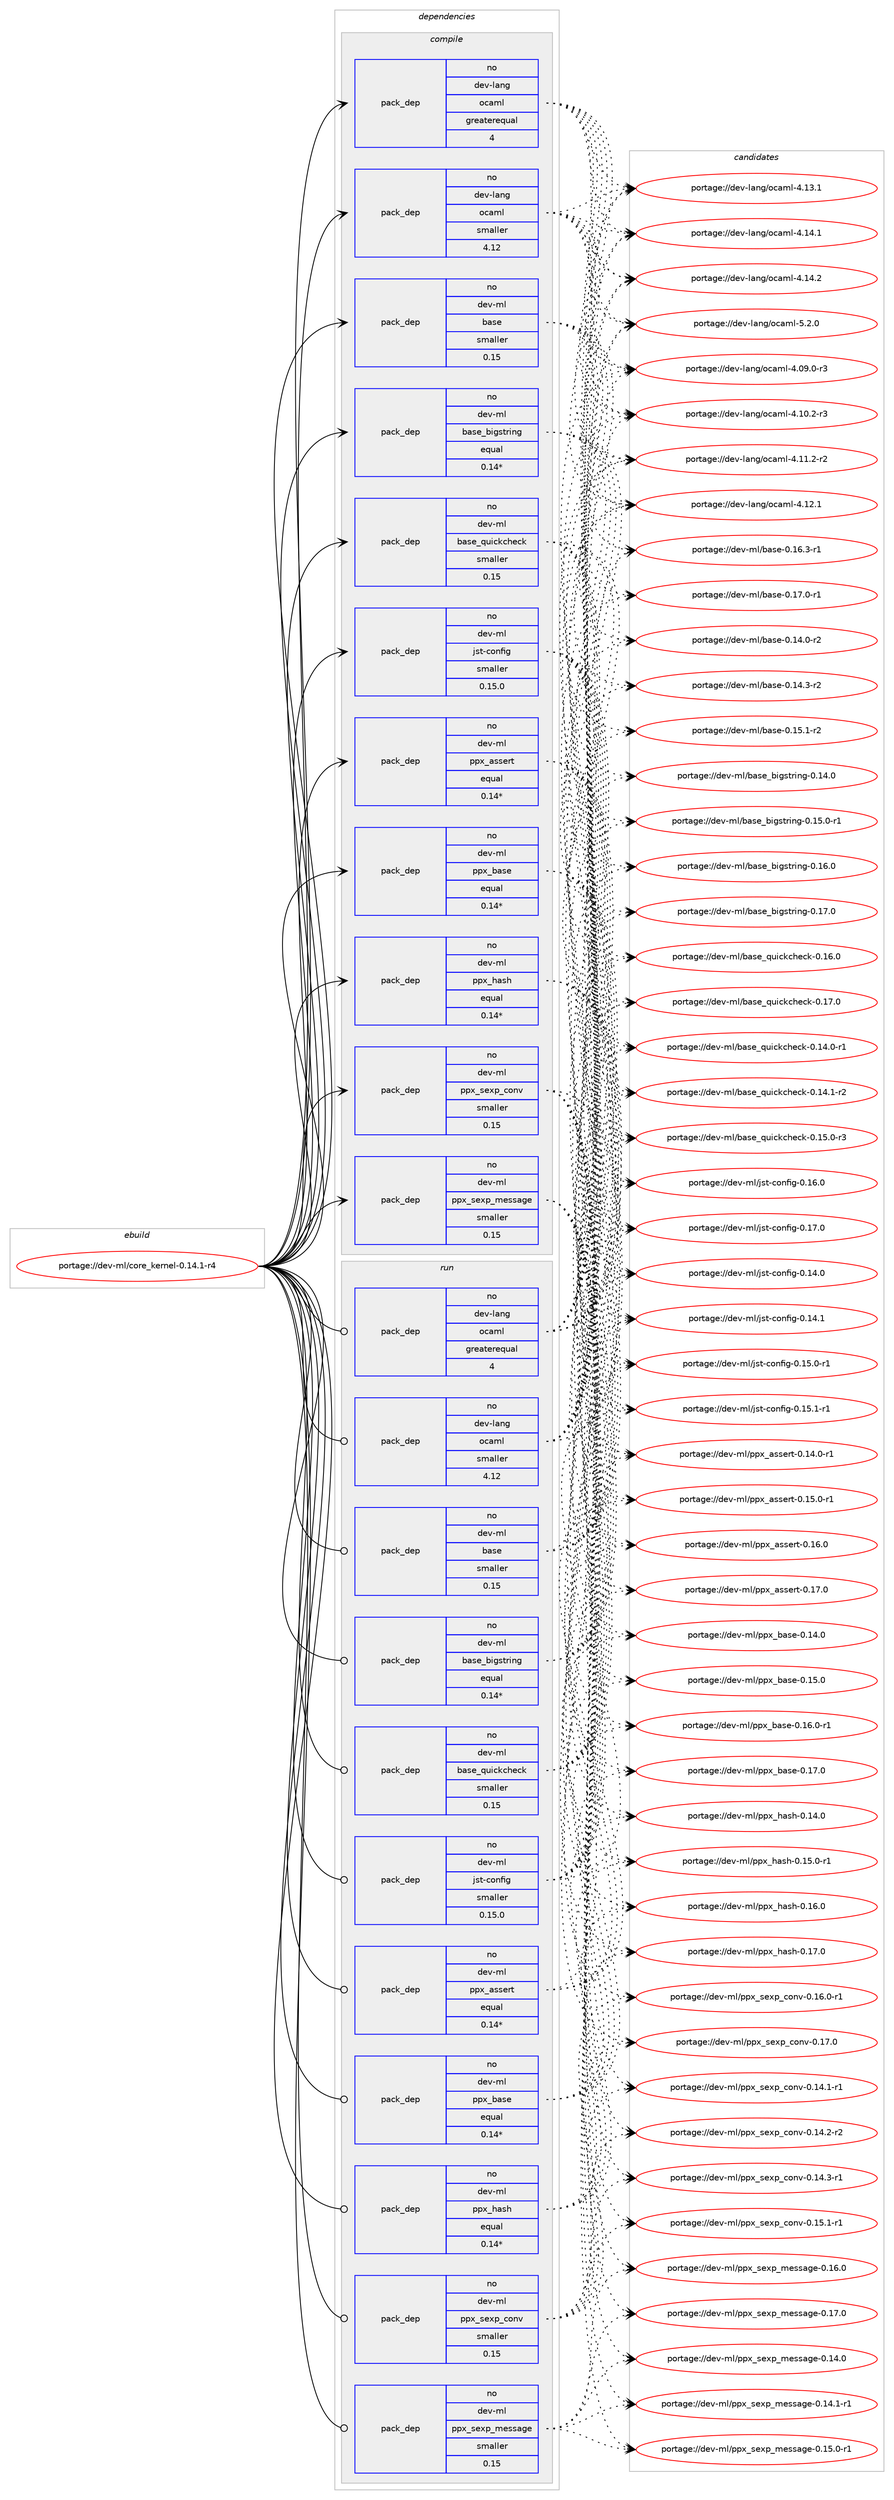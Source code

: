 digraph prolog {

# *************
# Graph options
# *************

newrank=true;
concentrate=true;
compound=true;
graph [rankdir=LR,fontname=Helvetica,fontsize=10,ranksep=1.5];#, ranksep=2.5, nodesep=0.2];
edge  [arrowhead=vee];
node  [fontname=Helvetica,fontsize=10];

# **********
# The ebuild
# **********

subgraph cluster_leftcol {
color=gray;
rank=same;
label=<<i>ebuild</i>>;
id [label="portage://dev-ml/core_kernel-0.14.1-r4", color=red, width=4, href="../dev-ml/core_kernel-0.14.1-r4.svg"];
}

# ****************
# The dependencies
# ****************

subgraph cluster_midcol {
color=gray;
label=<<i>dependencies</i>>;
subgraph cluster_compile {
fillcolor="#eeeeee";
style=filled;
label=<<i>compile</i>>;
subgraph pack29955 {
dependency59555 [label=<<TABLE BORDER="0" CELLBORDER="1" CELLSPACING="0" CELLPADDING="4" WIDTH="220"><TR><TD ROWSPAN="6" CELLPADDING="30">pack_dep</TD></TR><TR><TD WIDTH="110">no</TD></TR><TR><TD>dev-lang</TD></TR><TR><TD>ocaml</TD></TR><TR><TD>greaterequal</TD></TR><TR><TD>4</TD></TR></TABLE>>, shape=none, color=blue];
}
id:e -> dependency59555:w [weight=20,style="solid",arrowhead="vee"];
subgraph pack29956 {
dependency59556 [label=<<TABLE BORDER="0" CELLBORDER="1" CELLSPACING="0" CELLPADDING="4" WIDTH="220"><TR><TD ROWSPAN="6" CELLPADDING="30">pack_dep</TD></TR><TR><TD WIDTH="110">no</TD></TR><TR><TD>dev-lang</TD></TR><TR><TD>ocaml</TD></TR><TR><TD>smaller</TD></TR><TR><TD>4.12</TD></TR></TABLE>>, shape=none, color=blue];
}
id:e -> dependency59556:w [weight=20,style="solid",arrowhead="vee"];
subgraph pack29957 {
dependency59557 [label=<<TABLE BORDER="0" CELLBORDER="1" CELLSPACING="0" CELLPADDING="4" WIDTH="220"><TR><TD ROWSPAN="6" CELLPADDING="30">pack_dep</TD></TR><TR><TD WIDTH="110">no</TD></TR><TR><TD>dev-ml</TD></TR><TR><TD>base</TD></TR><TR><TD>smaller</TD></TR><TR><TD>0.15</TD></TR></TABLE>>, shape=none, color=blue];
}
id:e -> dependency59557:w [weight=20,style="solid",arrowhead="vee"];
subgraph pack29958 {
dependency59558 [label=<<TABLE BORDER="0" CELLBORDER="1" CELLSPACING="0" CELLPADDING="4" WIDTH="220"><TR><TD ROWSPAN="6" CELLPADDING="30">pack_dep</TD></TR><TR><TD WIDTH="110">no</TD></TR><TR><TD>dev-ml</TD></TR><TR><TD>base_bigstring</TD></TR><TR><TD>equal</TD></TR><TR><TD>0.14*</TD></TR></TABLE>>, shape=none, color=blue];
}
id:e -> dependency59558:w [weight=20,style="solid",arrowhead="vee"];
subgraph pack29959 {
dependency59559 [label=<<TABLE BORDER="0" CELLBORDER="1" CELLSPACING="0" CELLPADDING="4" WIDTH="220"><TR><TD ROWSPAN="6" CELLPADDING="30">pack_dep</TD></TR><TR><TD WIDTH="110">no</TD></TR><TR><TD>dev-ml</TD></TR><TR><TD>base_quickcheck</TD></TR><TR><TD>smaller</TD></TR><TR><TD>0.15</TD></TR></TABLE>>, shape=none, color=blue];
}
id:e -> dependency59559:w [weight=20,style="solid",arrowhead="vee"];
# *** BEGIN UNKNOWN DEPENDENCY TYPE (TODO) ***
# id -> package_dependency(portage://dev-ml/core_kernel-0.14.1-r4,install,no,dev-ml,bin_prot,none,[,,],[slot(0),subslot(0.14.0)],[])
# *** END UNKNOWN DEPENDENCY TYPE (TODO) ***

# *** BEGIN UNKNOWN DEPENDENCY TYPE (TODO) ***
# id -> package_dependency(portage://dev-ml/core_kernel-0.14.1-r4,install,no,dev-ml,dune,none,[,,],any_same_slot,[])
# *** END UNKNOWN DEPENDENCY TYPE (TODO) ***

# *** BEGIN UNKNOWN DEPENDENCY TYPE (TODO) ***
# id -> package_dependency(portage://dev-ml/core_kernel-0.14.1-r4,install,no,dev-ml,fieldslib,none,[,,],[slot(0),subslot(0.14.0)],[])
# *** END UNKNOWN DEPENDENCY TYPE (TODO) ***

# *** BEGIN UNKNOWN DEPENDENCY TYPE (TODO) ***
# id -> package_dependency(portage://dev-ml/core_kernel-0.14.1-r4,install,no,dev-ml,jane-street-headers,none,[,,],[slot(0),subslot(0.14.0)],[])
# *** END UNKNOWN DEPENDENCY TYPE (TODO) ***

subgraph pack29960 {
dependency59560 [label=<<TABLE BORDER="0" CELLBORDER="1" CELLSPACING="0" CELLPADDING="4" WIDTH="220"><TR><TD ROWSPAN="6" CELLPADDING="30">pack_dep</TD></TR><TR><TD WIDTH="110">no</TD></TR><TR><TD>dev-ml</TD></TR><TR><TD>jst-config</TD></TR><TR><TD>smaller</TD></TR><TR><TD>0.15.0</TD></TR></TABLE>>, shape=none, color=blue];
}
id:e -> dependency59560:w [weight=20,style="solid",arrowhead="vee"];
# *** BEGIN UNKNOWN DEPENDENCY TYPE (TODO) ***
# id -> package_dependency(portage://dev-ml/core_kernel-0.14.1-r4,install,no,dev-ml,ocaml-migrate-parsetree,none,[,,],any_same_slot,[])
# *** END UNKNOWN DEPENDENCY TYPE (TODO) ***

subgraph pack29961 {
dependency59561 [label=<<TABLE BORDER="0" CELLBORDER="1" CELLSPACING="0" CELLPADDING="4" WIDTH="220"><TR><TD ROWSPAN="6" CELLPADDING="30">pack_dep</TD></TR><TR><TD WIDTH="110">no</TD></TR><TR><TD>dev-ml</TD></TR><TR><TD>ppx_assert</TD></TR><TR><TD>equal</TD></TR><TR><TD>0.14*</TD></TR></TABLE>>, shape=none, color=blue];
}
id:e -> dependency59561:w [weight=20,style="solid",arrowhead="vee"];
subgraph pack29962 {
dependency59562 [label=<<TABLE BORDER="0" CELLBORDER="1" CELLSPACING="0" CELLPADDING="4" WIDTH="220"><TR><TD ROWSPAN="6" CELLPADDING="30">pack_dep</TD></TR><TR><TD WIDTH="110">no</TD></TR><TR><TD>dev-ml</TD></TR><TR><TD>ppx_base</TD></TR><TR><TD>equal</TD></TR><TR><TD>0.14*</TD></TR></TABLE>>, shape=none, color=blue];
}
id:e -> dependency59562:w [weight=20,style="solid",arrowhead="vee"];
subgraph pack29963 {
dependency59563 [label=<<TABLE BORDER="0" CELLBORDER="1" CELLSPACING="0" CELLPADDING="4" WIDTH="220"><TR><TD ROWSPAN="6" CELLPADDING="30">pack_dep</TD></TR><TR><TD WIDTH="110">no</TD></TR><TR><TD>dev-ml</TD></TR><TR><TD>ppx_hash</TD></TR><TR><TD>equal</TD></TR><TR><TD>0.14*</TD></TR></TABLE>>, shape=none, color=blue];
}
id:e -> dependency59563:w [weight=20,style="solid",arrowhead="vee"];
# *** BEGIN UNKNOWN DEPENDENCY TYPE (TODO) ***
# id -> package_dependency(portage://dev-ml/core_kernel-0.14.1-r4,install,no,dev-ml,ppx_inline_test,none,[,,],[slot(0),subslot(0.14.1)],[])
# *** END UNKNOWN DEPENDENCY TYPE (TODO) ***

# *** BEGIN UNKNOWN DEPENDENCY TYPE (TODO) ***
# id -> package_dependency(portage://dev-ml/core_kernel-0.14.1-r4,install,no,dev-ml,ppx_jane,none,[,,],[slot(0),subslot(0.14.0)],[])
# *** END UNKNOWN DEPENDENCY TYPE (TODO) ***

subgraph pack29964 {
dependency59564 [label=<<TABLE BORDER="0" CELLBORDER="1" CELLSPACING="0" CELLPADDING="4" WIDTH="220"><TR><TD ROWSPAN="6" CELLPADDING="30">pack_dep</TD></TR><TR><TD WIDTH="110">no</TD></TR><TR><TD>dev-ml</TD></TR><TR><TD>ppx_sexp_conv</TD></TR><TR><TD>smaller</TD></TR><TR><TD>0.15</TD></TR></TABLE>>, shape=none, color=blue];
}
id:e -> dependency59564:w [weight=20,style="solid",arrowhead="vee"];
subgraph pack29965 {
dependency59565 [label=<<TABLE BORDER="0" CELLBORDER="1" CELLSPACING="0" CELLPADDING="4" WIDTH="220"><TR><TD ROWSPAN="6" CELLPADDING="30">pack_dep</TD></TR><TR><TD WIDTH="110">no</TD></TR><TR><TD>dev-ml</TD></TR><TR><TD>ppx_sexp_message</TD></TR><TR><TD>smaller</TD></TR><TR><TD>0.15</TD></TR></TABLE>>, shape=none, color=blue];
}
id:e -> dependency59565:w [weight=20,style="solid",arrowhead="vee"];
# *** BEGIN UNKNOWN DEPENDENCY TYPE (TODO) ***
# id -> package_dependency(portage://dev-ml/core_kernel-0.14.1-r4,install,no,dev-ml,sexplib,none,[,,],[slot(0),subslot(0.14.0)],[])
# *** END UNKNOWN DEPENDENCY TYPE (TODO) ***

# *** BEGIN UNKNOWN DEPENDENCY TYPE (TODO) ***
# id -> package_dependency(portage://dev-ml/core_kernel-0.14.1-r4,install,no,dev-ml,splittable_random,none,[,,],[slot(0),subslot(0.14.0)],[])
# *** END UNKNOWN DEPENDENCY TYPE (TODO) ***

# *** BEGIN UNKNOWN DEPENDENCY TYPE (TODO) ***
# id -> package_dependency(portage://dev-ml/core_kernel-0.14.1-r4,install,no,dev-ml,stdio,none,[,,],[slot(0),subslot(0.14.0)],[])
# *** END UNKNOWN DEPENDENCY TYPE (TODO) ***

# *** BEGIN UNKNOWN DEPENDENCY TYPE (TODO) ***
# id -> package_dependency(portage://dev-ml/core_kernel-0.14.1-r4,install,no,dev-ml,time_now,none,[,,],[slot(0),subslot(0.14.0)],[])
# *** END UNKNOWN DEPENDENCY TYPE (TODO) ***

# *** BEGIN UNKNOWN DEPENDENCY TYPE (TODO) ***
# id -> package_dependency(portage://dev-ml/core_kernel-0.14.1-r4,install,no,dev-ml,typerep,none,[,,],[slot(0),subslot(0.14.0)],[])
# *** END UNKNOWN DEPENDENCY TYPE (TODO) ***

# *** BEGIN UNKNOWN DEPENDENCY TYPE (TODO) ***
# id -> package_dependency(portage://dev-ml/core_kernel-0.14.1-r4,install,no,dev-ml,variantslib,none,[,,],[slot(0),subslot(0.14.0)],[])
# *** END UNKNOWN DEPENDENCY TYPE (TODO) ***

}
subgraph cluster_compileandrun {
fillcolor="#eeeeee";
style=filled;
label=<<i>compile and run</i>>;
}
subgraph cluster_run {
fillcolor="#eeeeee";
style=filled;
label=<<i>run</i>>;
subgraph pack29966 {
dependency59566 [label=<<TABLE BORDER="0" CELLBORDER="1" CELLSPACING="0" CELLPADDING="4" WIDTH="220"><TR><TD ROWSPAN="6" CELLPADDING="30">pack_dep</TD></TR><TR><TD WIDTH="110">no</TD></TR><TR><TD>dev-lang</TD></TR><TR><TD>ocaml</TD></TR><TR><TD>greaterequal</TD></TR><TR><TD>4</TD></TR></TABLE>>, shape=none, color=blue];
}
id:e -> dependency59566:w [weight=20,style="solid",arrowhead="odot"];
subgraph pack29967 {
dependency59567 [label=<<TABLE BORDER="0" CELLBORDER="1" CELLSPACING="0" CELLPADDING="4" WIDTH="220"><TR><TD ROWSPAN="6" CELLPADDING="30">pack_dep</TD></TR><TR><TD WIDTH="110">no</TD></TR><TR><TD>dev-lang</TD></TR><TR><TD>ocaml</TD></TR><TR><TD>smaller</TD></TR><TR><TD>4.12</TD></TR></TABLE>>, shape=none, color=blue];
}
id:e -> dependency59567:w [weight=20,style="solid",arrowhead="odot"];
subgraph pack29968 {
dependency59568 [label=<<TABLE BORDER="0" CELLBORDER="1" CELLSPACING="0" CELLPADDING="4" WIDTH="220"><TR><TD ROWSPAN="6" CELLPADDING="30">pack_dep</TD></TR><TR><TD WIDTH="110">no</TD></TR><TR><TD>dev-ml</TD></TR><TR><TD>base</TD></TR><TR><TD>smaller</TD></TR><TR><TD>0.15</TD></TR></TABLE>>, shape=none, color=blue];
}
id:e -> dependency59568:w [weight=20,style="solid",arrowhead="odot"];
subgraph pack29969 {
dependency59569 [label=<<TABLE BORDER="0" CELLBORDER="1" CELLSPACING="0" CELLPADDING="4" WIDTH="220"><TR><TD ROWSPAN="6" CELLPADDING="30">pack_dep</TD></TR><TR><TD WIDTH="110">no</TD></TR><TR><TD>dev-ml</TD></TR><TR><TD>base_bigstring</TD></TR><TR><TD>equal</TD></TR><TR><TD>0.14*</TD></TR></TABLE>>, shape=none, color=blue];
}
id:e -> dependency59569:w [weight=20,style="solid",arrowhead="odot"];
subgraph pack29970 {
dependency59570 [label=<<TABLE BORDER="0" CELLBORDER="1" CELLSPACING="0" CELLPADDING="4" WIDTH="220"><TR><TD ROWSPAN="6" CELLPADDING="30">pack_dep</TD></TR><TR><TD WIDTH="110">no</TD></TR><TR><TD>dev-ml</TD></TR><TR><TD>base_quickcheck</TD></TR><TR><TD>smaller</TD></TR><TR><TD>0.15</TD></TR></TABLE>>, shape=none, color=blue];
}
id:e -> dependency59570:w [weight=20,style="solid",arrowhead="odot"];
# *** BEGIN UNKNOWN DEPENDENCY TYPE (TODO) ***
# id -> package_dependency(portage://dev-ml/core_kernel-0.14.1-r4,run,no,dev-ml,bin_prot,none,[,,],[slot(0),subslot(0.14.0)],[])
# *** END UNKNOWN DEPENDENCY TYPE (TODO) ***

# *** BEGIN UNKNOWN DEPENDENCY TYPE (TODO) ***
# id -> package_dependency(portage://dev-ml/core_kernel-0.14.1-r4,run,no,dev-ml,dune,none,[,,],any_same_slot,[])
# *** END UNKNOWN DEPENDENCY TYPE (TODO) ***

# *** BEGIN UNKNOWN DEPENDENCY TYPE (TODO) ***
# id -> package_dependency(portage://dev-ml/core_kernel-0.14.1-r4,run,no,dev-ml,fieldslib,none,[,,],[slot(0),subslot(0.14.0)],[])
# *** END UNKNOWN DEPENDENCY TYPE (TODO) ***

# *** BEGIN UNKNOWN DEPENDENCY TYPE (TODO) ***
# id -> package_dependency(portage://dev-ml/core_kernel-0.14.1-r4,run,no,dev-ml,jane-street-headers,none,[,,],[slot(0),subslot(0.14.0)],[])
# *** END UNKNOWN DEPENDENCY TYPE (TODO) ***

subgraph pack29971 {
dependency59571 [label=<<TABLE BORDER="0" CELLBORDER="1" CELLSPACING="0" CELLPADDING="4" WIDTH="220"><TR><TD ROWSPAN="6" CELLPADDING="30">pack_dep</TD></TR><TR><TD WIDTH="110">no</TD></TR><TR><TD>dev-ml</TD></TR><TR><TD>jst-config</TD></TR><TR><TD>smaller</TD></TR><TR><TD>0.15.0</TD></TR></TABLE>>, shape=none, color=blue];
}
id:e -> dependency59571:w [weight=20,style="solid",arrowhead="odot"];
# *** BEGIN UNKNOWN DEPENDENCY TYPE (TODO) ***
# id -> package_dependency(portage://dev-ml/core_kernel-0.14.1-r4,run,no,dev-ml,ocaml-migrate-parsetree,none,[,,],any_same_slot,[])
# *** END UNKNOWN DEPENDENCY TYPE (TODO) ***

subgraph pack29972 {
dependency59572 [label=<<TABLE BORDER="0" CELLBORDER="1" CELLSPACING="0" CELLPADDING="4" WIDTH="220"><TR><TD ROWSPAN="6" CELLPADDING="30">pack_dep</TD></TR><TR><TD WIDTH="110">no</TD></TR><TR><TD>dev-ml</TD></TR><TR><TD>ppx_assert</TD></TR><TR><TD>equal</TD></TR><TR><TD>0.14*</TD></TR></TABLE>>, shape=none, color=blue];
}
id:e -> dependency59572:w [weight=20,style="solid",arrowhead="odot"];
subgraph pack29973 {
dependency59573 [label=<<TABLE BORDER="0" CELLBORDER="1" CELLSPACING="0" CELLPADDING="4" WIDTH="220"><TR><TD ROWSPAN="6" CELLPADDING="30">pack_dep</TD></TR><TR><TD WIDTH="110">no</TD></TR><TR><TD>dev-ml</TD></TR><TR><TD>ppx_base</TD></TR><TR><TD>equal</TD></TR><TR><TD>0.14*</TD></TR></TABLE>>, shape=none, color=blue];
}
id:e -> dependency59573:w [weight=20,style="solid",arrowhead="odot"];
subgraph pack29974 {
dependency59574 [label=<<TABLE BORDER="0" CELLBORDER="1" CELLSPACING="0" CELLPADDING="4" WIDTH="220"><TR><TD ROWSPAN="6" CELLPADDING="30">pack_dep</TD></TR><TR><TD WIDTH="110">no</TD></TR><TR><TD>dev-ml</TD></TR><TR><TD>ppx_hash</TD></TR><TR><TD>equal</TD></TR><TR><TD>0.14*</TD></TR></TABLE>>, shape=none, color=blue];
}
id:e -> dependency59574:w [weight=20,style="solid",arrowhead="odot"];
# *** BEGIN UNKNOWN DEPENDENCY TYPE (TODO) ***
# id -> package_dependency(portage://dev-ml/core_kernel-0.14.1-r4,run,no,dev-ml,ppx_inline_test,none,[,,],[slot(0),subslot(0.14.1)],[])
# *** END UNKNOWN DEPENDENCY TYPE (TODO) ***

# *** BEGIN UNKNOWN DEPENDENCY TYPE (TODO) ***
# id -> package_dependency(portage://dev-ml/core_kernel-0.14.1-r4,run,no,dev-ml,ppx_jane,none,[,,],[slot(0),subslot(0.14.0)],[])
# *** END UNKNOWN DEPENDENCY TYPE (TODO) ***

subgraph pack29975 {
dependency59575 [label=<<TABLE BORDER="0" CELLBORDER="1" CELLSPACING="0" CELLPADDING="4" WIDTH="220"><TR><TD ROWSPAN="6" CELLPADDING="30">pack_dep</TD></TR><TR><TD WIDTH="110">no</TD></TR><TR><TD>dev-ml</TD></TR><TR><TD>ppx_sexp_conv</TD></TR><TR><TD>smaller</TD></TR><TR><TD>0.15</TD></TR></TABLE>>, shape=none, color=blue];
}
id:e -> dependency59575:w [weight=20,style="solid",arrowhead="odot"];
subgraph pack29976 {
dependency59576 [label=<<TABLE BORDER="0" CELLBORDER="1" CELLSPACING="0" CELLPADDING="4" WIDTH="220"><TR><TD ROWSPAN="6" CELLPADDING="30">pack_dep</TD></TR><TR><TD WIDTH="110">no</TD></TR><TR><TD>dev-ml</TD></TR><TR><TD>ppx_sexp_message</TD></TR><TR><TD>smaller</TD></TR><TR><TD>0.15</TD></TR></TABLE>>, shape=none, color=blue];
}
id:e -> dependency59576:w [weight=20,style="solid",arrowhead="odot"];
# *** BEGIN UNKNOWN DEPENDENCY TYPE (TODO) ***
# id -> package_dependency(portage://dev-ml/core_kernel-0.14.1-r4,run,no,dev-ml,sexplib,none,[,,],[slot(0),subslot(0.14.0)],[])
# *** END UNKNOWN DEPENDENCY TYPE (TODO) ***

# *** BEGIN UNKNOWN DEPENDENCY TYPE (TODO) ***
# id -> package_dependency(portage://dev-ml/core_kernel-0.14.1-r4,run,no,dev-ml,splittable_random,none,[,,],[slot(0),subslot(0.14.0)],[])
# *** END UNKNOWN DEPENDENCY TYPE (TODO) ***

# *** BEGIN UNKNOWN DEPENDENCY TYPE (TODO) ***
# id -> package_dependency(portage://dev-ml/core_kernel-0.14.1-r4,run,no,dev-ml,stdio,none,[,,],[slot(0),subslot(0.14.0)],[])
# *** END UNKNOWN DEPENDENCY TYPE (TODO) ***

# *** BEGIN UNKNOWN DEPENDENCY TYPE (TODO) ***
# id -> package_dependency(portage://dev-ml/core_kernel-0.14.1-r4,run,no,dev-ml,time_now,none,[,,],[slot(0),subslot(0.14.0)],[])
# *** END UNKNOWN DEPENDENCY TYPE (TODO) ***

# *** BEGIN UNKNOWN DEPENDENCY TYPE (TODO) ***
# id -> package_dependency(portage://dev-ml/core_kernel-0.14.1-r4,run,no,dev-ml,typerep,none,[,,],[slot(0),subslot(0.14.0)],[])
# *** END UNKNOWN DEPENDENCY TYPE (TODO) ***

# *** BEGIN UNKNOWN DEPENDENCY TYPE (TODO) ***
# id -> package_dependency(portage://dev-ml/core_kernel-0.14.1-r4,run,no,dev-ml,variantslib,none,[,,],[slot(0),subslot(0.14.0)],[])
# *** END UNKNOWN DEPENDENCY TYPE (TODO) ***

}
}

# **************
# The candidates
# **************

subgraph cluster_choices {
rank=same;
color=gray;
label=<<i>candidates</i>>;

subgraph choice29955 {
color=black;
nodesep=1;
choice1001011184510897110103471119997109108455246485746484511451 [label="portage://dev-lang/ocaml-4.09.0-r3", color=red, width=4,href="../dev-lang/ocaml-4.09.0-r3.svg"];
choice1001011184510897110103471119997109108455246494846504511451 [label="portage://dev-lang/ocaml-4.10.2-r3", color=red, width=4,href="../dev-lang/ocaml-4.10.2-r3.svg"];
choice1001011184510897110103471119997109108455246494946504511450 [label="portage://dev-lang/ocaml-4.11.2-r2", color=red, width=4,href="../dev-lang/ocaml-4.11.2-r2.svg"];
choice100101118451089711010347111999710910845524649504649 [label="portage://dev-lang/ocaml-4.12.1", color=red, width=4,href="../dev-lang/ocaml-4.12.1.svg"];
choice100101118451089711010347111999710910845524649514649 [label="portage://dev-lang/ocaml-4.13.1", color=red, width=4,href="../dev-lang/ocaml-4.13.1.svg"];
choice100101118451089711010347111999710910845524649524649 [label="portage://dev-lang/ocaml-4.14.1", color=red, width=4,href="../dev-lang/ocaml-4.14.1.svg"];
choice100101118451089711010347111999710910845524649524650 [label="portage://dev-lang/ocaml-4.14.2", color=red, width=4,href="../dev-lang/ocaml-4.14.2.svg"];
choice1001011184510897110103471119997109108455346504648 [label="portage://dev-lang/ocaml-5.2.0", color=red, width=4,href="../dev-lang/ocaml-5.2.0.svg"];
dependency59555:e -> choice1001011184510897110103471119997109108455246485746484511451:w [style=dotted,weight="100"];
dependency59555:e -> choice1001011184510897110103471119997109108455246494846504511451:w [style=dotted,weight="100"];
dependency59555:e -> choice1001011184510897110103471119997109108455246494946504511450:w [style=dotted,weight="100"];
dependency59555:e -> choice100101118451089711010347111999710910845524649504649:w [style=dotted,weight="100"];
dependency59555:e -> choice100101118451089711010347111999710910845524649514649:w [style=dotted,weight="100"];
dependency59555:e -> choice100101118451089711010347111999710910845524649524649:w [style=dotted,weight="100"];
dependency59555:e -> choice100101118451089711010347111999710910845524649524650:w [style=dotted,weight="100"];
dependency59555:e -> choice1001011184510897110103471119997109108455346504648:w [style=dotted,weight="100"];
}
subgraph choice29956 {
color=black;
nodesep=1;
choice1001011184510897110103471119997109108455246485746484511451 [label="portage://dev-lang/ocaml-4.09.0-r3", color=red, width=4,href="../dev-lang/ocaml-4.09.0-r3.svg"];
choice1001011184510897110103471119997109108455246494846504511451 [label="portage://dev-lang/ocaml-4.10.2-r3", color=red, width=4,href="../dev-lang/ocaml-4.10.2-r3.svg"];
choice1001011184510897110103471119997109108455246494946504511450 [label="portage://dev-lang/ocaml-4.11.2-r2", color=red, width=4,href="../dev-lang/ocaml-4.11.2-r2.svg"];
choice100101118451089711010347111999710910845524649504649 [label="portage://dev-lang/ocaml-4.12.1", color=red, width=4,href="../dev-lang/ocaml-4.12.1.svg"];
choice100101118451089711010347111999710910845524649514649 [label="portage://dev-lang/ocaml-4.13.1", color=red, width=4,href="../dev-lang/ocaml-4.13.1.svg"];
choice100101118451089711010347111999710910845524649524649 [label="portage://dev-lang/ocaml-4.14.1", color=red, width=4,href="../dev-lang/ocaml-4.14.1.svg"];
choice100101118451089711010347111999710910845524649524650 [label="portage://dev-lang/ocaml-4.14.2", color=red, width=4,href="../dev-lang/ocaml-4.14.2.svg"];
choice1001011184510897110103471119997109108455346504648 [label="portage://dev-lang/ocaml-5.2.0", color=red, width=4,href="../dev-lang/ocaml-5.2.0.svg"];
dependency59556:e -> choice1001011184510897110103471119997109108455246485746484511451:w [style=dotted,weight="100"];
dependency59556:e -> choice1001011184510897110103471119997109108455246494846504511451:w [style=dotted,weight="100"];
dependency59556:e -> choice1001011184510897110103471119997109108455246494946504511450:w [style=dotted,weight="100"];
dependency59556:e -> choice100101118451089711010347111999710910845524649504649:w [style=dotted,weight="100"];
dependency59556:e -> choice100101118451089711010347111999710910845524649514649:w [style=dotted,weight="100"];
dependency59556:e -> choice100101118451089711010347111999710910845524649524649:w [style=dotted,weight="100"];
dependency59556:e -> choice100101118451089711010347111999710910845524649524650:w [style=dotted,weight="100"];
dependency59556:e -> choice1001011184510897110103471119997109108455346504648:w [style=dotted,weight="100"];
}
subgraph choice29957 {
color=black;
nodesep=1;
choice10010111845109108479897115101454846495246484511450 [label="portage://dev-ml/base-0.14.0-r2", color=red, width=4,href="../dev-ml/base-0.14.0-r2.svg"];
choice10010111845109108479897115101454846495246514511450 [label="portage://dev-ml/base-0.14.3-r2", color=red, width=4,href="../dev-ml/base-0.14.3-r2.svg"];
choice10010111845109108479897115101454846495346494511450 [label="portage://dev-ml/base-0.15.1-r2", color=red, width=4,href="../dev-ml/base-0.15.1-r2.svg"];
choice10010111845109108479897115101454846495446514511449 [label="portage://dev-ml/base-0.16.3-r1", color=red, width=4,href="../dev-ml/base-0.16.3-r1.svg"];
choice10010111845109108479897115101454846495546484511449 [label="portage://dev-ml/base-0.17.0-r1", color=red, width=4,href="../dev-ml/base-0.17.0-r1.svg"];
dependency59557:e -> choice10010111845109108479897115101454846495246484511450:w [style=dotted,weight="100"];
dependency59557:e -> choice10010111845109108479897115101454846495246514511450:w [style=dotted,weight="100"];
dependency59557:e -> choice10010111845109108479897115101454846495346494511450:w [style=dotted,weight="100"];
dependency59557:e -> choice10010111845109108479897115101454846495446514511449:w [style=dotted,weight="100"];
dependency59557:e -> choice10010111845109108479897115101454846495546484511449:w [style=dotted,weight="100"];
}
subgraph choice29958 {
color=black;
nodesep=1;
choice10010111845109108479897115101959810510311511611410511010345484649524648 [label="portage://dev-ml/base_bigstring-0.14.0", color=red, width=4,href="../dev-ml/base_bigstring-0.14.0.svg"];
choice100101118451091084798971151019598105103115116114105110103454846495346484511449 [label="portage://dev-ml/base_bigstring-0.15.0-r1", color=red, width=4,href="../dev-ml/base_bigstring-0.15.0-r1.svg"];
choice10010111845109108479897115101959810510311511611410511010345484649544648 [label="portage://dev-ml/base_bigstring-0.16.0", color=red, width=4,href="../dev-ml/base_bigstring-0.16.0.svg"];
choice10010111845109108479897115101959810510311511611410511010345484649554648 [label="portage://dev-ml/base_bigstring-0.17.0", color=red, width=4,href="../dev-ml/base_bigstring-0.17.0.svg"];
dependency59558:e -> choice10010111845109108479897115101959810510311511611410511010345484649524648:w [style=dotted,weight="100"];
dependency59558:e -> choice100101118451091084798971151019598105103115116114105110103454846495346484511449:w [style=dotted,weight="100"];
dependency59558:e -> choice10010111845109108479897115101959810510311511611410511010345484649544648:w [style=dotted,weight="100"];
dependency59558:e -> choice10010111845109108479897115101959810510311511611410511010345484649554648:w [style=dotted,weight="100"];
}
subgraph choice29959 {
color=black;
nodesep=1;
choice1001011184510910847989711510195113117105991079910410199107454846495246484511449 [label="portage://dev-ml/base_quickcheck-0.14.0-r1", color=red, width=4,href="../dev-ml/base_quickcheck-0.14.0-r1.svg"];
choice1001011184510910847989711510195113117105991079910410199107454846495246494511450 [label="portage://dev-ml/base_quickcheck-0.14.1-r2", color=red, width=4,href="../dev-ml/base_quickcheck-0.14.1-r2.svg"];
choice1001011184510910847989711510195113117105991079910410199107454846495346484511451 [label="portage://dev-ml/base_quickcheck-0.15.0-r3", color=red, width=4,href="../dev-ml/base_quickcheck-0.15.0-r3.svg"];
choice100101118451091084798971151019511311710599107991041019910745484649544648 [label="portage://dev-ml/base_quickcheck-0.16.0", color=red, width=4,href="../dev-ml/base_quickcheck-0.16.0.svg"];
choice100101118451091084798971151019511311710599107991041019910745484649554648 [label="portage://dev-ml/base_quickcheck-0.17.0", color=red, width=4,href="../dev-ml/base_quickcheck-0.17.0.svg"];
dependency59559:e -> choice1001011184510910847989711510195113117105991079910410199107454846495246484511449:w [style=dotted,weight="100"];
dependency59559:e -> choice1001011184510910847989711510195113117105991079910410199107454846495246494511450:w [style=dotted,weight="100"];
dependency59559:e -> choice1001011184510910847989711510195113117105991079910410199107454846495346484511451:w [style=dotted,weight="100"];
dependency59559:e -> choice100101118451091084798971151019511311710599107991041019910745484649544648:w [style=dotted,weight="100"];
dependency59559:e -> choice100101118451091084798971151019511311710599107991041019910745484649554648:w [style=dotted,weight="100"];
}
subgraph choice29960 {
color=black;
nodesep=1;
choice1001011184510910847106115116459911111010210510345484649524648 [label="portage://dev-ml/jst-config-0.14.0", color=red, width=4,href="../dev-ml/jst-config-0.14.0.svg"];
choice1001011184510910847106115116459911111010210510345484649524649 [label="portage://dev-ml/jst-config-0.14.1", color=red, width=4,href="../dev-ml/jst-config-0.14.1.svg"];
choice10010111845109108471061151164599111110102105103454846495346484511449 [label="portage://dev-ml/jst-config-0.15.0-r1", color=red, width=4,href="../dev-ml/jst-config-0.15.0-r1.svg"];
choice10010111845109108471061151164599111110102105103454846495346494511449 [label="portage://dev-ml/jst-config-0.15.1-r1", color=red, width=4,href="../dev-ml/jst-config-0.15.1-r1.svg"];
choice1001011184510910847106115116459911111010210510345484649544648 [label="portage://dev-ml/jst-config-0.16.0", color=red, width=4,href="../dev-ml/jst-config-0.16.0.svg"];
choice1001011184510910847106115116459911111010210510345484649554648 [label="portage://dev-ml/jst-config-0.17.0", color=red, width=4,href="../dev-ml/jst-config-0.17.0.svg"];
dependency59560:e -> choice1001011184510910847106115116459911111010210510345484649524648:w [style=dotted,weight="100"];
dependency59560:e -> choice1001011184510910847106115116459911111010210510345484649524649:w [style=dotted,weight="100"];
dependency59560:e -> choice10010111845109108471061151164599111110102105103454846495346484511449:w [style=dotted,weight="100"];
dependency59560:e -> choice10010111845109108471061151164599111110102105103454846495346494511449:w [style=dotted,weight="100"];
dependency59560:e -> choice1001011184510910847106115116459911111010210510345484649544648:w [style=dotted,weight="100"];
dependency59560:e -> choice1001011184510910847106115116459911111010210510345484649554648:w [style=dotted,weight="100"];
}
subgraph choice29961 {
color=black;
nodesep=1;
choice10010111845109108471121121209597115115101114116454846495246484511449 [label="portage://dev-ml/ppx_assert-0.14.0-r1", color=red, width=4,href="../dev-ml/ppx_assert-0.14.0-r1.svg"];
choice10010111845109108471121121209597115115101114116454846495346484511449 [label="portage://dev-ml/ppx_assert-0.15.0-r1", color=red, width=4,href="../dev-ml/ppx_assert-0.15.0-r1.svg"];
choice1001011184510910847112112120959711511510111411645484649544648 [label="portage://dev-ml/ppx_assert-0.16.0", color=red, width=4,href="../dev-ml/ppx_assert-0.16.0.svg"];
choice1001011184510910847112112120959711511510111411645484649554648 [label="portage://dev-ml/ppx_assert-0.17.0", color=red, width=4,href="../dev-ml/ppx_assert-0.17.0.svg"];
dependency59561:e -> choice10010111845109108471121121209597115115101114116454846495246484511449:w [style=dotted,weight="100"];
dependency59561:e -> choice10010111845109108471121121209597115115101114116454846495346484511449:w [style=dotted,weight="100"];
dependency59561:e -> choice1001011184510910847112112120959711511510111411645484649544648:w [style=dotted,weight="100"];
dependency59561:e -> choice1001011184510910847112112120959711511510111411645484649554648:w [style=dotted,weight="100"];
}
subgraph choice29962 {
color=black;
nodesep=1;
choice100101118451091084711211212095989711510145484649524648 [label="portage://dev-ml/ppx_base-0.14.0", color=red, width=4,href="../dev-ml/ppx_base-0.14.0.svg"];
choice100101118451091084711211212095989711510145484649534648 [label="portage://dev-ml/ppx_base-0.15.0", color=red, width=4,href="../dev-ml/ppx_base-0.15.0.svg"];
choice1001011184510910847112112120959897115101454846495446484511449 [label="portage://dev-ml/ppx_base-0.16.0-r1", color=red, width=4,href="../dev-ml/ppx_base-0.16.0-r1.svg"];
choice100101118451091084711211212095989711510145484649554648 [label="portage://dev-ml/ppx_base-0.17.0", color=red, width=4,href="../dev-ml/ppx_base-0.17.0.svg"];
dependency59562:e -> choice100101118451091084711211212095989711510145484649524648:w [style=dotted,weight="100"];
dependency59562:e -> choice100101118451091084711211212095989711510145484649534648:w [style=dotted,weight="100"];
dependency59562:e -> choice1001011184510910847112112120959897115101454846495446484511449:w [style=dotted,weight="100"];
dependency59562:e -> choice100101118451091084711211212095989711510145484649554648:w [style=dotted,weight="100"];
}
subgraph choice29963 {
color=black;
nodesep=1;
choice1001011184510910847112112120951049711510445484649524648 [label="portage://dev-ml/ppx_hash-0.14.0", color=red, width=4,href="../dev-ml/ppx_hash-0.14.0.svg"];
choice10010111845109108471121121209510497115104454846495346484511449 [label="portage://dev-ml/ppx_hash-0.15.0-r1", color=red, width=4,href="../dev-ml/ppx_hash-0.15.0-r1.svg"];
choice1001011184510910847112112120951049711510445484649544648 [label="portage://dev-ml/ppx_hash-0.16.0", color=red, width=4,href="../dev-ml/ppx_hash-0.16.0.svg"];
choice1001011184510910847112112120951049711510445484649554648 [label="portage://dev-ml/ppx_hash-0.17.0", color=red, width=4,href="../dev-ml/ppx_hash-0.17.0.svg"];
dependency59563:e -> choice1001011184510910847112112120951049711510445484649524648:w [style=dotted,weight="100"];
dependency59563:e -> choice10010111845109108471121121209510497115104454846495346484511449:w [style=dotted,weight="100"];
dependency59563:e -> choice1001011184510910847112112120951049711510445484649544648:w [style=dotted,weight="100"];
dependency59563:e -> choice1001011184510910847112112120951049711510445484649554648:w [style=dotted,weight="100"];
}
subgraph choice29964 {
color=black;
nodesep=1;
choice1001011184510910847112112120951151011201129599111110118454846495246494511449 [label="portage://dev-ml/ppx_sexp_conv-0.14.1-r1", color=red, width=4,href="../dev-ml/ppx_sexp_conv-0.14.1-r1.svg"];
choice1001011184510910847112112120951151011201129599111110118454846495246504511450 [label="portage://dev-ml/ppx_sexp_conv-0.14.2-r2", color=red, width=4,href="../dev-ml/ppx_sexp_conv-0.14.2-r2.svg"];
choice1001011184510910847112112120951151011201129599111110118454846495246514511449 [label="portage://dev-ml/ppx_sexp_conv-0.14.3-r1", color=red, width=4,href="../dev-ml/ppx_sexp_conv-0.14.3-r1.svg"];
choice1001011184510910847112112120951151011201129599111110118454846495346494511449 [label="portage://dev-ml/ppx_sexp_conv-0.15.1-r1", color=red, width=4,href="../dev-ml/ppx_sexp_conv-0.15.1-r1.svg"];
choice1001011184510910847112112120951151011201129599111110118454846495446484511449 [label="portage://dev-ml/ppx_sexp_conv-0.16.0-r1", color=red, width=4,href="../dev-ml/ppx_sexp_conv-0.16.0-r1.svg"];
choice100101118451091084711211212095115101120112959911111011845484649554648 [label="portage://dev-ml/ppx_sexp_conv-0.17.0", color=red, width=4,href="../dev-ml/ppx_sexp_conv-0.17.0.svg"];
dependency59564:e -> choice1001011184510910847112112120951151011201129599111110118454846495246494511449:w [style=dotted,weight="100"];
dependency59564:e -> choice1001011184510910847112112120951151011201129599111110118454846495246504511450:w [style=dotted,weight="100"];
dependency59564:e -> choice1001011184510910847112112120951151011201129599111110118454846495246514511449:w [style=dotted,weight="100"];
dependency59564:e -> choice1001011184510910847112112120951151011201129599111110118454846495346494511449:w [style=dotted,weight="100"];
dependency59564:e -> choice1001011184510910847112112120951151011201129599111110118454846495446484511449:w [style=dotted,weight="100"];
dependency59564:e -> choice100101118451091084711211212095115101120112959911111011845484649554648:w [style=dotted,weight="100"];
}
subgraph choice29965 {
color=black;
nodesep=1;
choice100101118451091084711211212095115101120112951091011151159710310145484649524648 [label="portage://dev-ml/ppx_sexp_message-0.14.0", color=red, width=4,href="../dev-ml/ppx_sexp_message-0.14.0.svg"];
choice1001011184510910847112112120951151011201129510910111511597103101454846495246494511449 [label="portage://dev-ml/ppx_sexp_message-0.14.1-r1", color=red, width=4,href="../dev-ml/ppx_sexp_message-0.14.1-r1.svg"];
choice1001011184510910847112112120951151011201129510910111511597103101454846495346484511449 [label="portage://dev-ml/ppx_sexp_message-0.15.0-r1", color=red, width=4,href="../dev-ml/ppx_sexp_message-0.15.0-r1.svg"];
choice100101118451091084711211212095115101120112951091011151159710310145484649544648 [label="portage://dev-ml/ppx_sexp_message-0.16.0", color=red, width=4,href="../dev-ml/ppx_sexp_message-0.16.0.svg"];
choice100101118451091084711211212095115101120112951091011151159710310145484649554648 [label="portage://dev-ml/ppx_sexp_message-0.17.0", color=red, width=4,href="../dev-ml/ppx_sexp_message-0.17.0.svg"];
dependency59565:e -> choice100101118451091084711211212095115101120112951091011151159710310145484649524648:w [style=dotted,weight="100"];
dependency59565:e -> choice1001011184510910847112112120951151011201129510910111511597103101454846495246494511449:w [style=dotted,weight="100"];
dependency59565:e -> choice1001011184510910847112112120951151011201129510910111511597103101454846495346484511449:w [style=dotted,weight="100"];
dependency59565:e -> choice100101118451091084711211212095115101120112951091011151159710310145484649544648:w [style=dotted,weight="100"];
dependency59565:e -> choice100101118451091084711211212095115101120112951091011151159710310145484649554648:w [style=dotted,weight="100"];
}
subgraph choice29966 {
color=black;
nodesep=1;
choice1001011184510897110103471119997109108455246485746484511451 [label="portage://dev-lang/ocaml-4.09.0-r3", color=red, width=4,href="../dev-lang/ocaml-4.09.0-r3.svg"];
choice1001011184510897110103471119997109108455246494846504511451 [label="portage://dev-lang/ocaml-4.10.2-r3", color=red, width=4,href="../dev-lang/ocaml-4.10.2-r3.svg"];
choice1001011184510897110103471119997109108455246494946504511450 [label="portage://dev-lang/ocaml-4.11.2-r2", color=red, width=4,href="../dev-lang/ocaml-4.11.2-r2.svg"];
choice100101118451089711010347111999710910845524649504649 [label="portage://dev-lang/ocaml-4.12.1", color=red, width=4,href="../dev-lang/ocaml-4.12.1.svg"];
choice100101118451089711010347111999710910845524649514649 [label="portage://dev-lang/ocaml-4.13.1", color=red, width=4,href="../dev-lang/ocaml-4.13.1.svg"];
choice100101118451089711010347111999710910845524649524649 [label="portage://dev-lang/ocaml-4.14.1", color=red, width=4,href="../dev-lang/ocaml-4.14.1.svg"];
choice100101118451089711010347111999710910845524649524650 [label="portage://dev-lang/ocaml-4.14.2", color=red, width=4,href="../dev-lang/ocaml-4.14.2.svg"];
choice1001011184510897110103471119997109108455346504648 [label="portage://dev-lang/ocaml-5.2.0", color=red, width=4,href="../dev-lang/ocaml-5.2.0.svg"];
dependency59566:e -> choice1001011184510897110103471119997109108455246485746484511451:w [style=dotted,weight="100"];
dependency59566:e -> choice1001011184510897110103471119997109108455246494846504511451:w [style=dotted,weight="100"];
dependency59566:e -> choice1001011184510897110103471119997109108455246494946504511450:w [style=dotted,weight="100"];
dependency59566:e -> choice100101118451089711010347111999710910845524649504649:w [style=dotted,weight="100"];
dependency59566:e -> choice100101118451089711010347111999710910845524649514649:w [style=dotted,weight="100"];
dependency59566:e -> choice100101118451089711010347111999710910845524649524649:w [style=dotted,weight="100"];
dependency59566:e -> choice100101118451089711010347111999710910845524649524650:w [style=dotted,weight="100"];
dependency59566:e -> choice1001011184510897110103471119997109108455346504648:w [style=dotted,weight="100"];
}
subgraph choice29967 {
color=black;
nodesep=1;
choice1001011184510897110103471119997109108455246485746484511451 [label="portage://dev-lang/ocaml-4.09.0-r3", color=red, width=4,href="../dev-lang/ocaml-4.09.0-r3.svg"];
choice1001011184510897110103471119997109108455246494846504511451 [label="portage://dev-lang/ocaml-4.10.2-r3", color=red, width=4,href="../dev-lang/ocaml-4.10.2-r3.svg"];
choice1001011184510897110103471119997109108455246494946504511450 [label="portage://dev-lang/ocaml-4.11.2-r2", color=red, width=4,href="../dev-lang/ocaml-4.11.2-r2.svg"];
choice100101118451089711010347111999710910845524649504649 [label="portage://dev-lang/ocaml-4.12.1", color=red, width=4,href="../dev-lang/ocaml-4.12.1.svg"];
choice100101118451089711010347111999710910845524649514649 [label="portage://dev-lang/ocaml-4.13.1", color=red, width=4,href="../dev-lang/ocaml-4.13.1.svg"];
choice100101118451089711010347111999710910845524649524649 [label="portage://dev-lang/ocaml-4.14.1", color=red, width=4,href="../dev-lang/ocaml-4.14.1.svg"];
choice100101118451089711010347111999710910845524649524650 [label="portage://dev-lang/ocaml-4.14.2", color=red, width=4,href="../dev-lang/ocaml-4.14.2.svg"];
choice1001011184510897110103471119997109108455346504648 [label="portage://dev-lang/ocaml-5.2.0", color=red, width=4,href="../dev-lang/ocaml-5.2.0.svg"];
dependency59567:e -> choice1001011184510897110103471119997109108455246485746484511451:w [style=dotted,weight="100"];
dependency59567:e -> choice1001011184510897110103471119997109108455246494846504511451:w [style=dotted,weight="100"];
dependency59567:e -> choice1001011184510897110103471119997109108455246494946504511450:w [style=dotted,weight="100"];
dependency59567:e -> choice100101118451089711010347111999710910845524649504649:w [style=dotted,weight="100"];
dependency59567:e -> choice100101118451089711010347111999710910845524649514649:w [style=dotted,weight="100"];
dependency59567:e -> choice100101118451089711010347111999710910845524649524649:w [style=dotted,weight="100"];
dependency59567:e -> choice100101118451089711010347111999710910845524649524650:w [style=dotted,weight="100"];
dependency59567:e -> choice1001011184510897110103471119997109108455346504648:w [style=dotted,weight="100"];
}
subgraph choice29968 {
color=black;
nodesep=1;
choice10010111845109108479897115101454846495246484511450 [label="portage://dev-ml/base-0.14.0-r2", color=red, width=4,href="../dev-ml/base-0.14.0-r2.svg"];
choice10010111845109108479897115101454846495246514511450 [label="portage://dev-ml/base-0.14.3-r2", color=red, width=4,href="../dev-ml/base-0.14.3-r2.svg"];
choice10010111845109108479897115101454846495346494511450 [label="portage://dev-ml/base-0.15.1-r2", color=red, width=4,href="../dev-ml/base-0.15.1-r2.svg"];
choice10010111845109108479897115101454846495446514511449 [label="portage://dev-ml/base-0.16.3-r1", color=red, width=4,href="../dev-ml/base-0.16.3-r1.svg"];
choice10010111845109108479897115101454846495546484511449 [label="portage://dev-ml/base-0.17.0-r1", color=red, width=4,href="../dev-ml/base-0.17.0-r1.svg"];
dependency59568:e -> choice10010111845109108479897115101454846495246484511450:w [style=dotted,weight="100"];
dependency59568:e -> choice10010111845109108479897115101454846495246514511450:w [style=dotted,weight="100"];
dependency59568:e -> choice10010111845109108479897115101454846495346494511450:w [style=dotted,weight="100"];
dependency59568:e -> choice10010111845109108479897115101454846495446514511449:w [style=dotted,weight="100"];
dependency59568:e -> choice10010111845109108479897115101454846495546484511449:w [style=dotted,weight="100"];
}
subgraph choice29969 {
color=black;
nodesep=1;
choice10010111845109108479897115101959810510311511611410511010345484649524648 [label="portage://dev-ml/base_bigstring-0.14.0", color=red, width=4,href="../dev-ml/base_bigstring-0.14.0.svg"];
choice100101118451091084798971151019598105103115116114105110103454846495346484511449 [label="portage://dev-ml/base_bigstring-0.15.0-r1", color=red, width=4,href="../dev-ml/base_bigstring-0.15.0-r1.svg"];
choice10010111845109108479897115101959810510311511611410511010345484649544648 [label="portage://dev-ml/base_bigstring-0.16.0", color=red, width=4,href="../dev-ml/base_bigstring-0.16.0.svg"];
choice10010111845109108479897115101959810510311511611410511010345484649554648 [label="portage://dev-ml/base_bigstring-0.17.0", color=red, width=4,href="../dev-ml/base_bigstring-0.17.0.svg"];
dependency59569:e -> choice10010111845109108479897115101959810510311511611410511010345484649524648:w [style=dotted,weight="100"];
dependency59569:e -> choice100101118451091084798971151019598105103115116114105110103454846495346484511449:w [style=dotted,weight="100"];
dependency59569:e -> choice10010111845109108479897115101959810510311511611410511010345484649544648:w [style=dotted,weight="100"];
dependency59569:e -> choice10010111845109108479897115101959810510311511611410511010345484649554648:w [style=dotted,weight="100"];
}
subgraph choice29970 {
color=black;
nodesep=1;
choice1001011184510910847989711510195113117105991079910410199107454846495246484511449 [label="portage://dev-ml/base_quickcheck-0.14.0-r1", color=red, width=4,href="../dev-ml/base_quickcheck-0.14.0-r1.svg"];
choice1001011184510910847989711510195113117105991079910410199107454846495246494511450 [label="portage://dev-ml/base_quickcheck-0.14.1-r2", color=red, width=4,href="../dev-ml/base_quickcheck-0.14.1-r2.svg"];
choice1001011184510910847989711510195113117105991079910410199107454846495346484511451 [label="portage://dev-ml/base_quickcheck-0.15.0-r3", color=red, width=4,href="../dev-ml/base_quickcheck-0.15.0-r3.svg"];
choice100101118451091084798971151019511311710599107991041019910745484649544648 [label="portage://dev-ml/base_quickcheck-0.16.0", color=red, width=4,href="../dev-ml/base_quickcheck-0.16.0.svg"];
choice100101118451091084798971151019511311710599107991041019910745484649554648 [label="portage://dev-ml/base_quickcheck-0.17.0", color=red, width=4,href="../dev-ml/base_quickcheck-0.17.0.svg"];
dependency59570:e -> choice1001011184510910847989711510195113117105991079910410199107454846495246484511449:w [style=dotted,weight="100"];
dependency59570:e -> choice1001011184510910847989711510195113117105991079910410199107454846495246494511450:w [style=dotted,weight="100"];
dependency59570:e -> choice1001011184510910847989711510195113117105991079910410199107454846495346484511451:w [style=dotted,weight="100"];
dependency59570:e -> choice100101118451091084798971151019511311710599107991041019910745484649544648:w [style=dotted,weight="100"];
dependency59570:e -> choice100101118451091084798971151019511311710599107991041019910745484649554648:w [style=dotted,weight="100"];
}
subgraph choice29971 {
color=black;
nodesep=1;
choice1001011184510910847106115116459911111010210510345484649524648 [label="portage://dev-ml/jst-config-0.14.0", color=red, width=4,href="../dev-ml/jst-config-0.14.0.svg"];
choice1001011184510910847106115116459911111010210510345484649524649 [label="portage://dev-ml/jst-config-0.14.1", color=red, width=4,href="../dev-ml/jst-config-0.14.1.svg"];
choice10010111845109108471061151164599111110102105103454846495346484511449 [label="portage://dev-ml/jst-config-0.15.0-r1", color=red, width=4,href="../dev-ml/jst-config-0.15.0-r1.svg"];
choice10010111845109108471061151164599111110102105103454846495346494511449 [label="portage://dev-ml/jst-config-0.15.1-r1", color=red, width=4,href="../dev-ml/jst-config-0.15.1-r1.svg"];
choice1001011184510910847106115116459911111010210510345484649544648 [label="portage://dev-ml/jst-config-0.16.0", color=red, width=4,href="../dev-ml/jst-config-0.16.0.svg"];
choice1001011184510910847106115116459911111010210510345484649554648 [label="portage://dev-ml/jst-config-0.17.0", color=red, width=4,href="../dev-ml/jst-config-0.17.0.svg"];
dependency59571:e -> choice1001011184510910847106115116459911111010210510345484649524648:w [style=dotted,weight="100"];
dependency59571:e -> choice1001011184510910847106115116459911111010210510345484649524649:w [style=dotted,weight="100"];
dependency59571:e -> choice10010111845109108471061151164599111110102105103454846495346484511449:w [style=dotted,weight="100"];
dependency59571:e -> choice10010111845109108471061151164599111110102105103454846495346494511449:w [style=dotted,weight="100"];
dependency59571:e -> choice1001011184510910847106115116459911111010210510345484649544648:w [style=dotted,weight="100"];
dependency59571:e -> choice1001011184510910847106115116459911111010210510345484649554648:w [style=dotted,weight="100"];
}
subgraph choice29972 {
color=black;
nodesep=1;
choice10010111845109108471121121209597115115101114116454846495246484511449 [label="portage://dev-ml/ppx_assert-0.14.0-r1", color=red, width=4,href="../dev-ml/ppx_assert-0.14.0-r1.svg"];
choice10010111845109108471121121209597115115101114116454846495346484511449 [label="portage://dev-ml/ppx_assert-0.15.0-r1", color=red, width=4,href="../dev-ml/ppx_assert-0.15.0-r1.svg"];
choice1001011184510910847112112120959711511510111411645484649544648 [label="portage://dev-ml/ppx_assert-0.16.0", color=red, width=4,href="../dev-ml/ppx_assert-0.16.0.svg"];
choice1001011184510910847112112120959711511510111411645484649554648 [label="portage://dev-ml/ppx_assert-0.17.0", color=red, width=4,href="../dev-ml/ppx_assert-0.17.0.svg"];
dependency59572:e -> choice10010111845109108471121121209597115115101114116454846495246484511449:w [style=dotted,weight="100"];
dependency59572:e -> choice10010111845109108471121121209597115115101114116454846495346484511449:w [style=dotted,weight="100"];
dependency59572:e -> choice1001011184510910847112112120959711511510111411645484649544648:w [style=dotted,weight="100"];
dependency59572:e -> choice1001011184510910847112112120959711511510111411645484649554648:w [style=dotted,weight="100"];
}
subgraph choice29973 {
color=black;
nodesep=1;
choice100101118451091084711211212095989711510145484649524648 [label="portage://dev-ml/ppx_base-0.14.0", color=red, width=4,href="../dev-ml/ppx_base-0.14.0.svg"];
choice100101118451091084711211212095989711510145484649534648 [label="portage://dev-ml/ppx_base-0.15.0", color=red, width=4,href="../dev-ml/ppx_base-0.15.0.svg"];
choice1001011184510910847112112120959897115101454846495446484511449 [label="portage://dev-ml/ppx_base-0.16.0-r1", color=red, width=4,href="../dev-ml/ppx_base-0.16.0-r1.svg"];
choice100101118451091084711211212095989711510145484649554648 [label="portage://dev-ml/ppx_base-0.17.0", color=red, width=4,href="../dev-ml/ppx_base-0.17.0.svg"];
dependency59573:e -> choice100101118451091084711211212095989711510145484649524648:w [style=dotted,weight="100"];
dependency59573:e -> choice100101118451091084711211212095989711510145484649534648:w [style=dotted,weight="100"];
dependency59573:e -> choice1001011184510910847112112120959897115101454846495446484511449:w [style=dotted,weight="100"];
dependency59573:e -> choice100101118451091084711211212095989711510145484649554648:w [style=dotted,weight="100"];
}
subgraph choice29974 {
color=black;
nodesep=1;
choice1001011184510910847112112120951049711510445484649524648 [label="portage://dev-ml/ppx_hash-0.14.0", color=red, width=4,href="../dev-ml/ppx_hash-0.14.0.svg"];
choice10010111845109108471121121209510497115104454846495346484511449 [label="portage://dev-ml/ppx_hash-0.15.0-r1", color=red, width=4,href="../dev-ml/ppx_hash-0.15.0-r1.svg"];
choice1001011184510910847112112120951049711510445484649544648 [label="portage://dev-ml/ppx_hash-0.16.0", color=red, width=4,href="../dev-ml/ppx_hash-0.16.0.svg"];
choice1001011184510910847112112120951049711510445484649554648 [label="portage://dev-ml/ppx_hash-0.17.0", color=red, width=4,href="../dev-ml/ppx_hash-0.17.0.svg"];
dependency59574:e -> choice1001011184510910847112112120951049711510445484649524648:w [style=dotted,weight="100"];
dependency59574:e -> choice10010111845109108471121121209510497115104454846495346484511449:w [style=dotted,weight="100"];
dependency59574:e -> choice1001011184510910847112112120951049711510445484649544648:w [style=dotted,weight="100"];
dependency59574:e -> choice1001011184510910847112112120951049711510445484649554648:w [style=dotted,weight="100"];
}
subgraph choice29975 {
color=black;
nodesep=1;
choice1001011184510910847112112120951151011201129599111110118454846495246494511449 [label="portage://dev-ml/ppx_sexp_conv-0.14.1-r1", color=red, width=4,href="../dev-ml/ppx_sexp_conv-0.14.1-r1.svg"];
choice1001011184510910847112112120951151011201129599111110118454846495246504511450 [label="portage://dev-ml/ppx_sexp_conv-0.14.2-r2", color=red, width=4,href="../dev-ml/ppx_sexp_conv-0.14.2-r2.svg"];
choice1001011184510910847112112120951151011201129599111110118454846495246514511449 [label="portage://dev-ml/ppx_sexp_conv-0.14.3-r1", color=red, width=4,href="../dev-ml/ppx_sexp_conv-0.14.3-r1.svg"];
choice1001011184510910847112112120951151011201129599111110118454846495346494511449 [label="portage://dev-ml/ppx_sexp_conv-0.15.1-r1", color=red, width=4,href="../dev-ml/ppx_sexp_conv-0.15.1-r1.svg"];
choice1001011184510910847112112120951151011201129599111110118454846495446484511449 [label="portage://dev-ml/ppx_sexp_conv-0.16.0-r1", color=red, width=4,href="../dev-ml/ppx_sexp_conv-0.16.0-r1.svg"];
choice100101118451091084711211212095115101120112959911111011845484649554648 [label="portage://dev-ml/ppx_sexp_conv-0.17.0", color=red, width=4,href="../dev-ml/ppx_sexp_conv-0.17.0.svg"];
dependency59575:e -> choice1001011184510910847112112120951151011201129599111110118454846495246494511449:w [style=dotted,weight="100"];
dependency59575:e -> choice1001011184510910847112112120951151011201129599111110118454846495246504511450:w [style=dotted,weight="100"];
dependency59575:e -> choice1001011184510910847112112120951151011201129599111110118454846495246514511449:w [style=dotted,weight="100"];
dependency59575:e -> choice1001011184510910847112112120951151011201129599111110118454846495346494511449:w [style=dotted,weight="100"];
dependency59575:e -> choice1001011184510910847112112120951151011201129599111110118454846495446484511449:w [style=dotted,weight="100"];
dependency59575:e -> choice100101118451091084711211212095115101120112959911111011845484649554648:w [style=dotted,weight="100"];
}
subgraph choice29976 {
color=black;
nodesep=1;
choice100101118451091084711211212095115101120112951091011151159710310145484649524648 [label="portage://dev-ml/ppx_sexp_message-0.14.0", color=red, width=4,href="../dev-ml/ppx_sexp_message-0.14.0.svg"];
choice1001011184510910847112112120951151011201129510910111511597103101454846495246494511449 [label="portage://dev-ml/ppx_sexp_message-0.14.1-r1", color=red, width=4,href="../dev-ml/ppx_sexp_message-0.14.1-r1.svg"];
choice1001011184510910847112112120951151011201129510910111511597103101454846495346484511449 [label="portage://dev-ml/ppx_sexp_message-0.15.0-r1", color=red, width=4,href="../dev-ml/ppx_sexp_message-0.15.0-r1.svg"];
choice100101118451091084711211212095115101120112951091011151159710310145484649544648 [label="portage://dev-ml/ppx_sexp_message-0.16.0", color=red, width=4,href="../dev-ml/ppx_sexp_message-0.16.0.svg"];
choice100101118451091084711211212095115101120112951091011151159710310145484649554648 [label="portage://dev-ml/ppx_sexp_message-0.17.0", color=red, width=4,href="../dev-ml/ppx_sexp_message-0.17.0.svg"];
dependency59576:e -> choice100101118451091084711211212095115101120112951091011151159710310145484649524648:w [style=dotted,weight="100"];
dependency59576:e -> choice1001011184510910847112112120951151011201129510910111511597103101454846495246494511449:w [style=dotted,weight="100"];
dependency59576:e -> choice1001011184510910847112112120951151011201129510910111511597103101454846495346484511449:w [style=dotted,weight="100"];
dependency59576:e -> choice100101118451091084711211212095115101120112951091011151159710310145484649544648:w [style=dotted,weight="100"];
dependency59576:e -> choice100101118451091084711211212095115101120112951091011151159710310145484649554648:w [style=dotted,weight="100"];
}
}

}
